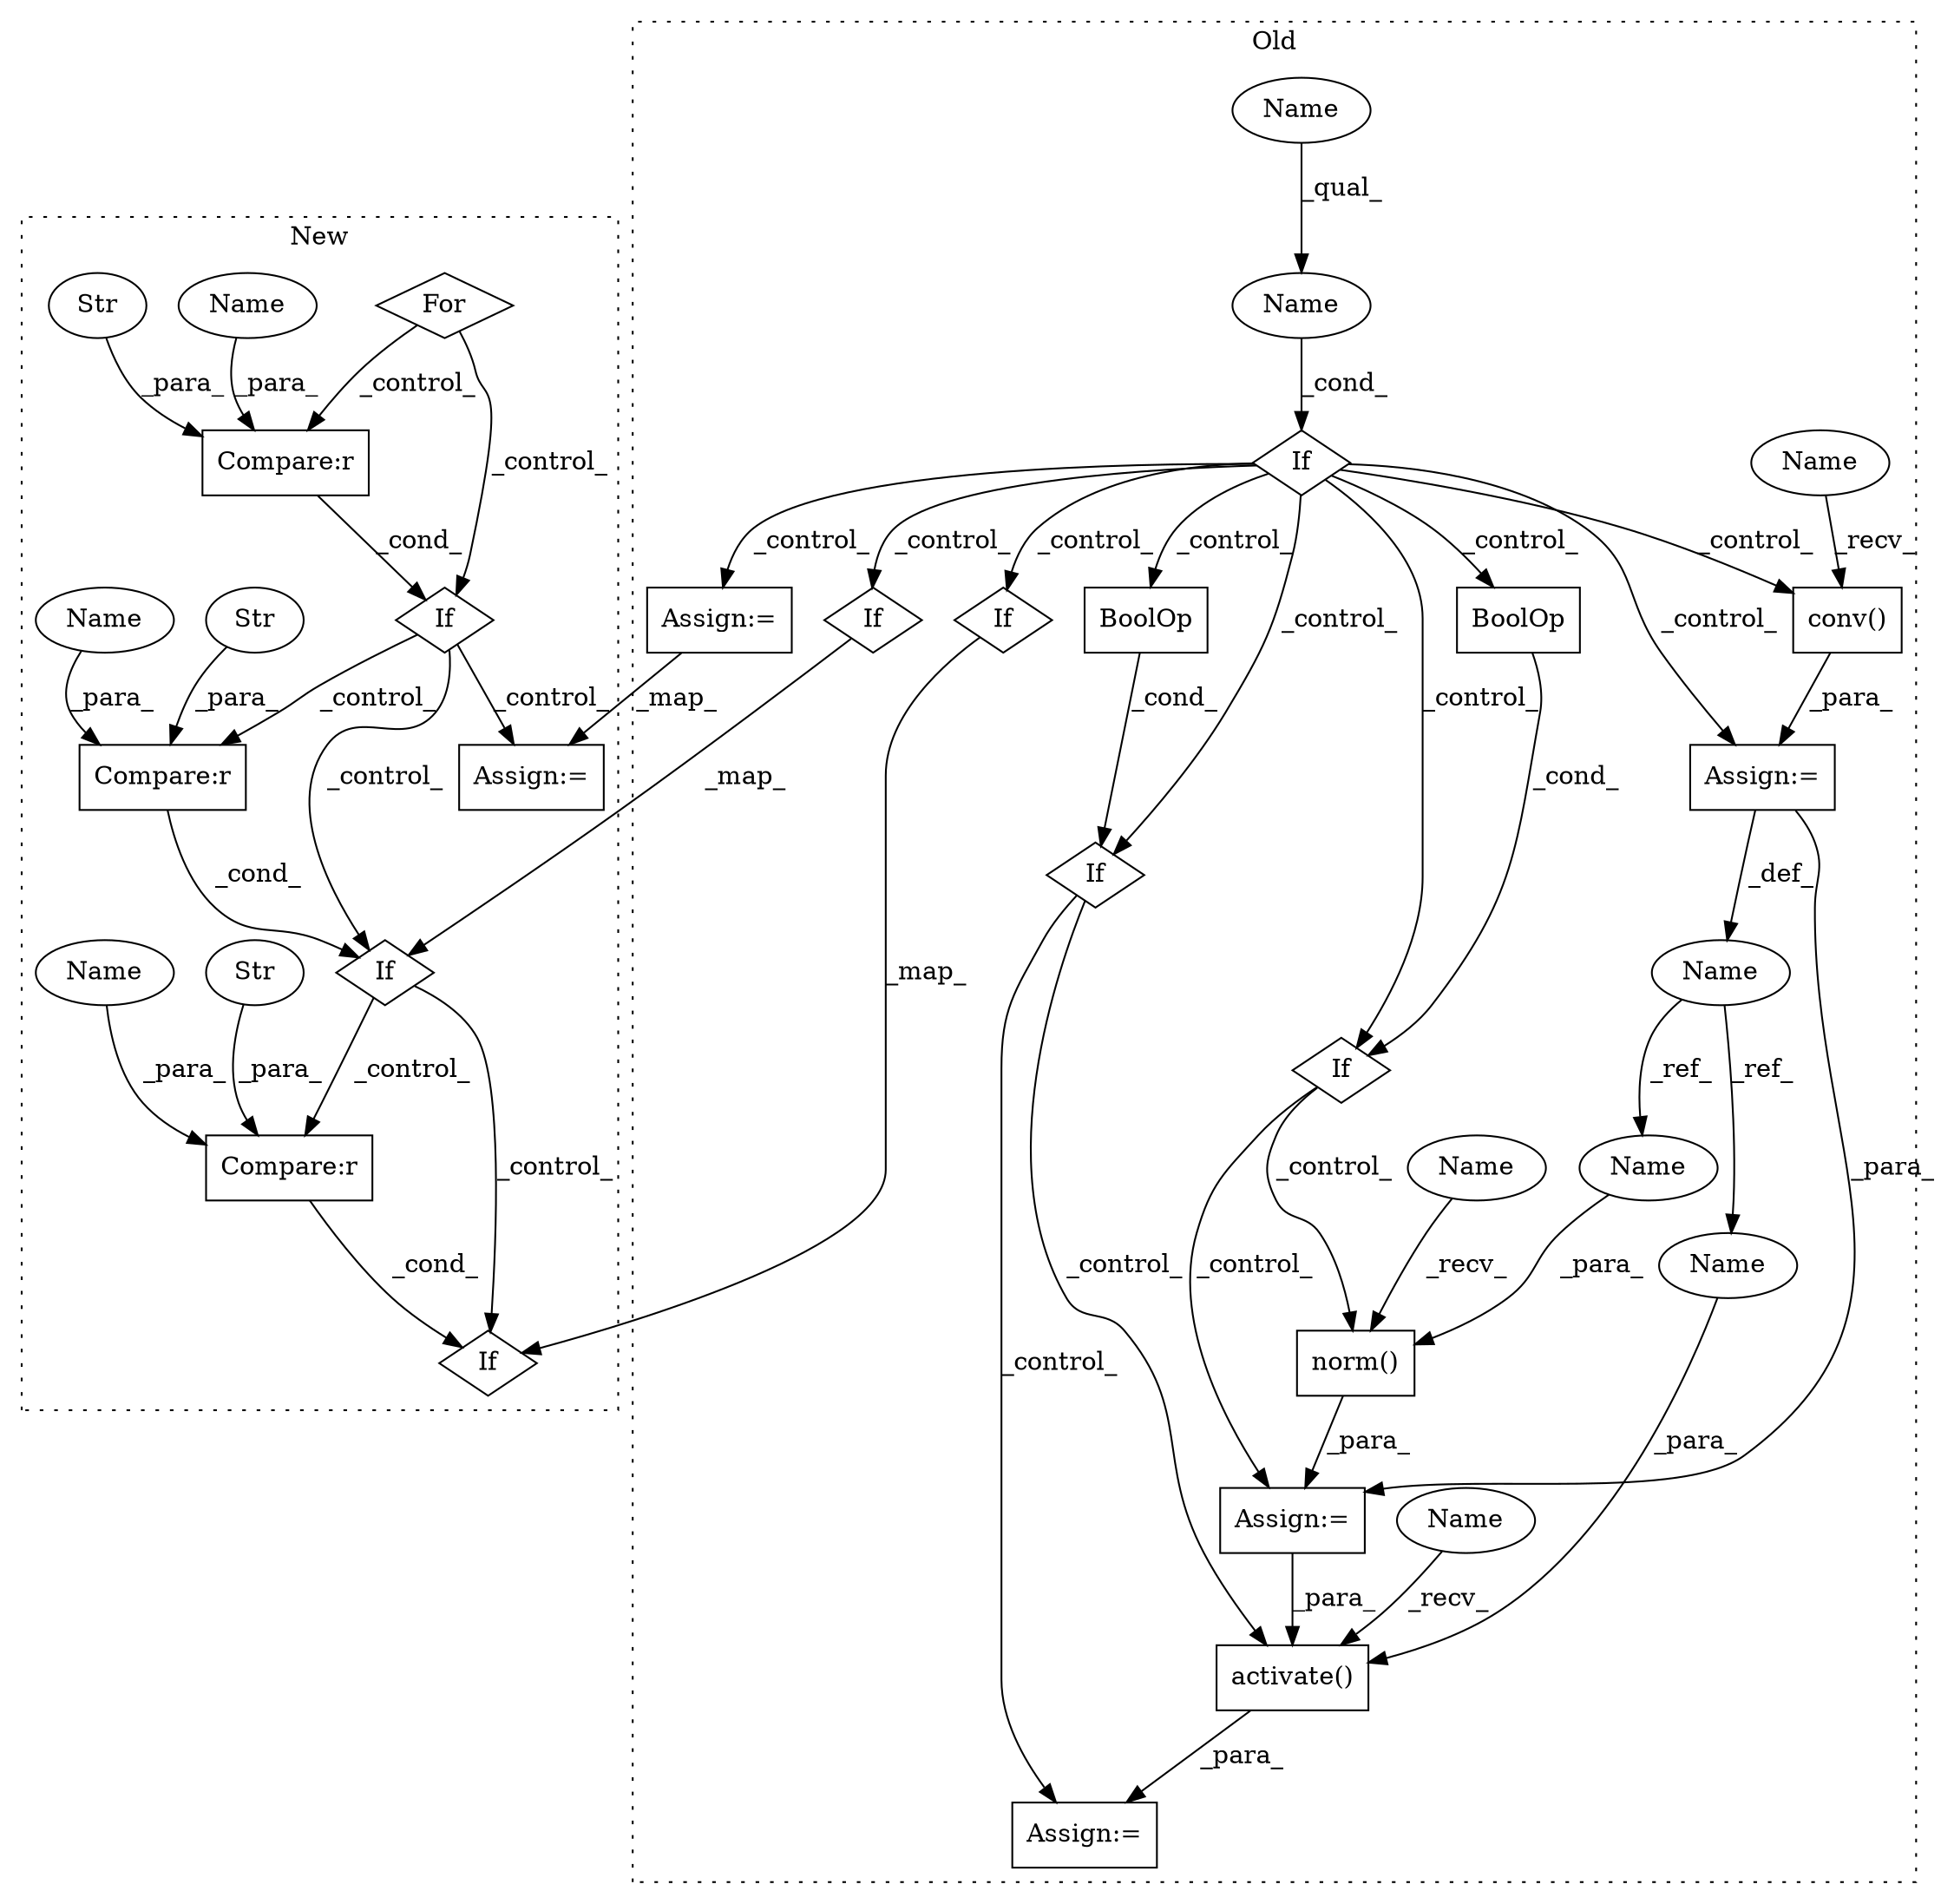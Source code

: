 digraph G {
subgraph cluster0 {
1 [label="conv()" a="75" s="5094,5105" l="10,1" shape="box"];
4 [label="Assign:=" a="68" s="5249" l="3" shape="box"];
5 [label="If" a="96" s="5192,5230" l="3,18" shape="diamond"];
6 [label="Assign:=" a="68" s="5091" l="3" shape="box"];
7 [label="If" a="96" s="5055,5076" l="3,14" shape="diamond"];
13 [label="If" a="96" s="5420,5458" l="3,18" shape="diamond"];
17 [label="If" a="96" s="5347,5373" l="3,18" shape="diamond"];
18 [label="BoolOp" a="72" s="5195" l="35" shape="box"];
19 [label="If" a="96" s="5119,5145" l="3,18" shape="diamond"];
20 [label="BoolOp" a="72" s="5122" l="23" shape="box"];
21 [label="norm()" a="75" s="5167,5178" l="10,1" shape="box"];
22 [label="Name" a="87" s="5090" l="1" shape="ellipse"];
23 [label="activate()" a="75" s="5252,5267" l="14,1" shape="box"];
24 [label="Name" a="87" s="5058" l="18" shape="ellipse"];
25 [label="Assign:=" a="68" s="5164" l="3" shape="box"];
27 [label="Assign:=" a="68" s="5510" l="3" shape="box"];
28 [label="Name" a="87" s="5266" l="1" shape="ellipse"];
29 [label="Name" a="87" s="5177" l="1" shape="ellipse"];
33 [label="Name" a="87" s="5252" l="4" shape="ellipse"];
34 [label="Name" a="87" s="5058" l="4" shape="ellipse"];
35 [label="Name" a="87" s="5167" l="4" shape="ellipse"];
36 [label="Name" a="87" s="5094" l="4" shape="ellipse"];
label = "Old";
style="dotted";
}
subgraph cluster1 {
2 [label="For" a="107" s="5433,5456" l="4,14" shape="diamond"];
3 [label="If" a="96" s="5470,5488" l="3,18" shape="diamond"];
8 [label="Compare:r" a="40" s="5473" l="15" shape="box"];
9 [label="Compare:r" a="40" s="5540" l="15" shape="box"];
10 [label="Compare:r" a="40" s="5635" l="14" shape="box"];
11 [label="Str" a="66" s="5482" l="6" shape="ellipse"];
12 [label="If" a="96" s="5635,5689" l="0,18" shape="diamond"];
14 [label="Str" a="66" s="5644" l="5" shape="ellipse"];
15 [label="Str" a="66" s="5549" l="6" shape="ellipse"];
16 [label="If" a="96" s="5540,5583" l="0,18" shape="diamond"];
26 [label="Assign:=" a="68" s="5507" l="3" shape="box"];
30 [label="Name" a="87" s="5473" l="5" shape="ellipse"];
31 [label="Name" a="87" s="5540" l="5" shape="ellipse"];
32 [label="Name" a="87" s="5635" l="5" shape="ellipse"];
label = "New";
style="dotted";
}
1 -> 6 [label="_para_"];
2 -> 3 [label="_control_"];
2 -> 8 [label="_control_"];
3 -> 16 [label="_control_"];
3 -> 9 [label="_control_"];
3 -> 26 [label="_control_"];
5 -> 23 [label="_control_"];
5 -> 4 [label="_control_"];
6 -> 22 [label="_def_"];
6 -> 25 [label="_para_"];
7 -> 5 [label="_control_"];
7 -> 20 [label="_control_"];
7 -> 27 [label="_control_"];
7 -> 13 [label="_control_"];
7 -> 6 [label="_control_"];
7 -> 18 [label="_control_"];
7 -> 1 [label="_control_"];
7 -> 19 [label="_control_"];
7 -> 17 [label="_control_"];
8 -> 3 [label="_cond_"];
9 -> 16 [label="_cond_"];
10 -> 12 [label="_cond_"];
11 -> 8 [label="_para_"];
13 -> 12 [label="_map_"];
14 -> 10 [label="_para_"];
15 -> 9 [label="_para_"];
16 -> 10 [label="_control_"];
16 -> 12 [label="_control_"];
17 -> 16 [label="_map_"];
18 -> 5 [label="_cond_"];
19 -> 21 [label="_control_"];
19 -> 25 [label="_control_"];
20 -> 19 [label="_cond_"];
21 -> 25 [label="_para_"];
22 -> 28 [label="_ref_"];
22 -> 29 [label="_ref_"];
23 -> 4 [label="_para_"];
24 -> 7 [label="_cond_"];
25 -> 23 [label="_para_"];
27 -> 26 [label="_map_"];
28 -> 23 [label="_para_"];
29 -> 21 [label="_para_"];
30 -> 8 [label="_para_"];
31 -> 9 [label="_para_"];
32 -> 10 [label="_para_"];
33 -> 23 [label="_recv_"];
34 -> 24 [label="_qual_"];
35 -> 21 [label="_recv_"];
36 -> 1 [label="_recv_"];
}